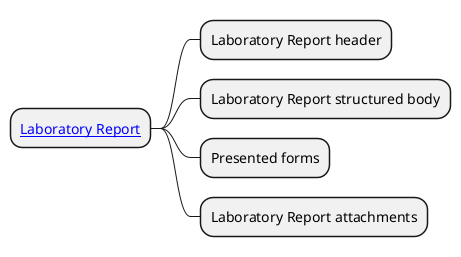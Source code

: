 @startmindmap
skinparam topurl StructureDefinition-
* [[EHDSLaboratoryReport.html Laboratory Report]]
** Laboratory Report header
** Laboratory Report structured body
** Presented forms
** Laboratory Report attachments
@endmindmap